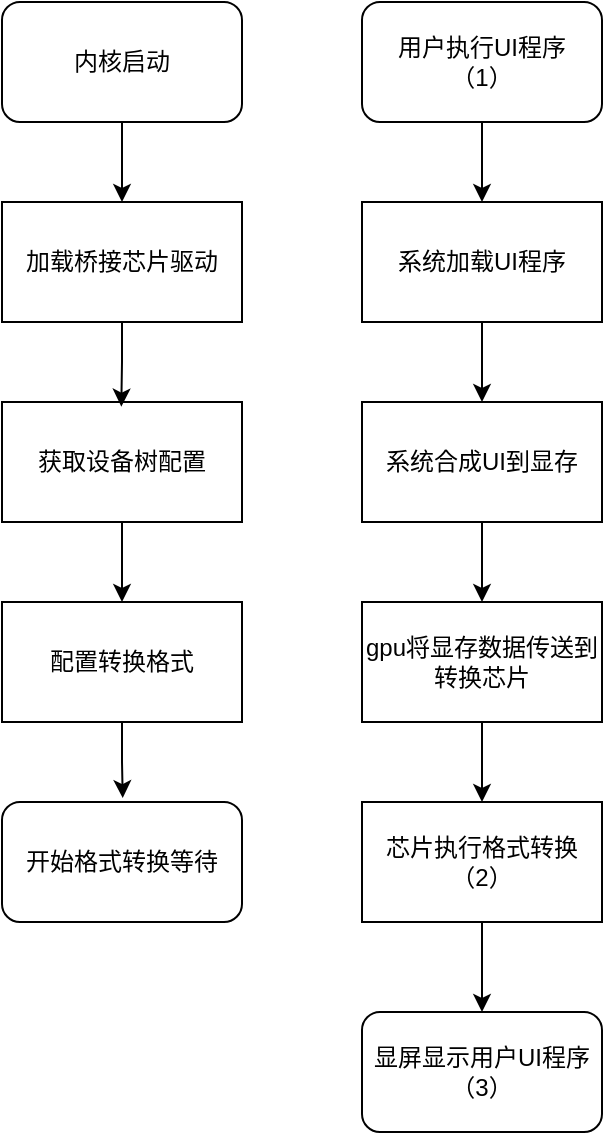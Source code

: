 <mxfile version="26.2.14">
  <diagram name="第 1 页" id="-tWQ4usW-J_mN7STfkLr">
    <mxGraphModel dx="1188" dy="676" grid="1" gridSize="10" guides="1" tooltips="1" connect="1" arrows="1" fold="1" page="1" pageScale="1" pageWidth="827" pageHeight="1169" math="0" shadow="0">
      <root>
        <mxCell id="0" />
        <mxCell id="1" parent="0" />
        <mxCell id="tYLyffzmzPm-s4mIRvQ_-8" style="edgeStyle=orthogonalEdgeStyle;rounded=0;orthogonalLoop=1;jettySize=auto;html=1;entryX=0.5;entryY=0;entryDx=0;entryDy=0;" edge="1" parent="1" source="tYLyffzmzPm-s4mIRvQ_-1" target="tYLyffzmzPm-s4mIRvQ_-2">
          <mxGeometry relative="1" as="geometry" />
        </mxCell>
        <mxCell id="tYLyffzmzPm-s4mIRvQ_-1" value="内核启动" style="rounded=1;whiteSpace=wrap;html=1;" vertex="1" parent="1">
          <mxGeometry x="330" y="20" width="120" height="60" as="geometry" />
        </mxCell>
        <mxCell id="tYLyffzmzPm-s4mIRvQ_-2" value="加载桥接芯片驱动" style="rounded=0;whiteSpace=wrap;html=1;" vertex="1" parent="1">
          <mxGeometry x="330" y="120" width="120" height="60" as="geometry" />
        </mxCell>
        <mxCell id="tYLyffzmzPm-s4mIRvQ_-3" value="开始格式转换等待" style="rounded=1;whiteSpace=wrap;html=1;" vertex="1" parent="1">
          <mxGeometry x="330" y="420" width="120" height="60" as="geometry" />
        </mxCell>
        <mxCell id="tYLyffzmzPm-s4mIRvQ_-18" style="edgeStyle=orthogonalEdgeStyle;rounded=0;orthogonalLoop=1;jettySize=auto;html=1;entryX=0.5;entryY=0;entryDx=0;entryDy=0;" edge="1" parent="1" source="tYLyffzmzPm-s4mIRvQ_-4" target="tYLyffzmzPm-s4mIRvQ_-13">
          <mxGeometry relative="1" as="geometry" />
        </mxCell>
        <mxCell id="tYLyffzmzPm-s4mIRvQ_-4" value="用户执行UI程序&lt;div&gt;（1）&lt;/div&gt;" style="rounded=1;whiteSpace=wrap;html=1;" vertex="1" parent="1">
          <mxGeometry x="510" y="20" width="120" height="60" as="geometry" />
        </mxCell>
        <mxCell id="tYLyffzmzPm-s4mIRvQ_-10" style="edgeStyle=orthogonalEdgeStyle;rounded=0;orthogonalLoop=1;jettySize=auto;html=1;entryX=0.5;entryY=0;entryDx=0;entryDy=0;" edge="1" parent="1" source="tYLyffzmzPm-s4mIRvQ_-5" target="tYLyffzmzPm-s4mIRvQ_-6">
          <mxGeometry relative="1" as="geometry" />
        </mxCell>
        <mxCell id="tYLyffzmzPm-s4mIRvQ_-5" value="获取设备树配置" style="rounded=0;whiteSpace=wrap;html=1;" vertex="1" parent="1">
          <mxGeometry x="330" y="220" width="120" height="60" as="geometry" />
        </mxCell>
        <mxCell id="tYLyffzmzPm-s4mIRvQ_-6" value="配置转换格式" style="rounded=0;whiteSpace=wrap;html=1;" vertex="1" parent="1">
          <mxGeometry x="330" y="320" width="120" height="60" as="geometry" />
        </mxCell>
        <mxCell id="tYLyffzmzPm-s4mIRvQ_-9" style="edgeStyle=orthogonalEdgeStyle;rounded=0;orthogonalLoop=1;jettySize=auto;html=1;exitX=0.5;exitY=1;exitDx=0;exitDy=0;entryX=0.497;entryY=0.039;entryDx=0;entryDy=0;entryPerimeter=0;" edge="1" parent="1" source="tYLyffzmzPm-s4mIRvQ_-2" target="tYLyffzmzPm-s4mIRvQ_-5">
          <mxGeometry relative="1" as="geometry" />
        </mxCell>
        <mxCell id="tYLyffzmzPm-s4mIRvQ_-12" style="edgeStyle=orthogonalEdgeStyle;rounded=0;orthogonalLoop=1;jettySize=auto;html=1;entryX=0.503;entryY=-0.033;entryDx=0;entryDy=0;entryPerimeter=0;" edge="1" parent="1" source="tYLyffzmzPm-s4mIRvQ_-6" target="tYLyffzmzPm-s4mIRvQ_-3">
          <mxGeometry relative="1" as="geometry" />
        </mxCell>
        <mxCell id="tYLyffzmzPm-s4mIRvQ_-19" style="edgeStyle=orthogonalEdgeStyle;rounded=0;orthogonalLoop=1;jettySize=auto;html=1;entryX=0.5;entryY=0;entryDx=0;entryDy=0;" edge="1" parent="1" source="tYLyffzmzPm-s4mIRvQ_-13" target="tYLyffzmzPm-s4mIRvQ_-14">
          <mxGeometry relative="1" as="geometry" />
        </mxCell>
        <mxCell id="tYLyffzmzPm-s4mIRvQ_-13" value="系统加载UI程序" style="rounded=0;whiteSpace=wrap;html=1;" vertex="1" parent="1">
          <mxGeometry x="510" y="120" width="120" height="60" as="geometry" />
        </mxCell>
        <mxCell id="tYLyffzmzPm-s4mIRvQ_-21" style="edgeStyle=orthogonalEdgeStyle;rounded=0;orthogonalLoop=1;jettySize=auto;html=1;entryX=0.5;entryY=0;entryDx=0;entryDy=0;" edge="1" parent="1" source="tYLyffzmzPm-s4mIRvQ_-14" target="tYLyffzmzPm-s4mIRvQ_-15">
          <mxGeometry relative="1" as="geometry" />
        </mxCell>
        <mxCell id="tYLyffzmzPm-s4mIRvQ_-14" value="系统合成UI到显存" style="rounded=0;whiteSpace=wrap;html=1;" vertex="1" parent="1">
          <mxGeometry x="510" y="220" width="120" height="60" as="geometry" />
        </mxCell>
        <mxCell id="tYLyffzmzPm-s4mIRvQ_-22" style="edgeStyle=orthogonalEdgeStyle;rounded=0;orthogonalLoop=1;jettySize=auto;html=1;entryX=0.5;entryY=0;entryDx=0;entryDy=0;" edge="1" parent="1" source="tYLyffzmzPm-s4mIRvQ_-15" target="tYLyffzmzPm-s4mIRvQ_-16">
          <mxGeometry relative="1" as="geometry" />
        </mxCell>
        <mxCell id="tYLyffzmzPm-s4mIRvQ_-15" value="gpu将显存数据传送到转换芯片" style="rounded=0;whiteSpace=wrap;html=1;" vertex="1" parent="1">
          <mxGeometry x="510" y="320" width="120" height="60" as="geometry" />
        </mxCell>
        <mxCell id="tYLyffzmzPm-s4mIRvQ_-25" style="edgeStyle=orthogonalEdgeStyle;rounded=0;orthogonalLoop=1;jettySize=auto;html=1;entryX=0.5;entryY=0;entryDx=0;entryDy=0;" edge="1" parent="1" source="tYLyffzmzPm-s4mIRvQ_-16" target="tYLyffzmzPm-s4mIRvQ_-17">
          <mxGeometry relative="1" as="geometry" />
        </mxCell>
        <mxCell id="tYLyffzmzPm-s4mIRvQ_-16" value="芯片执行格式转换&lt;div&gt;（2）&lt;/div&gt;" style="rounded=0;whiteSpace=wrap;html=1;" vertex="1" parent="1">
          <mxGeometry x="510" y="420" width="120" height="60" as="geometry" />
        </mxCell>
        <mxCell id="tYLyffzmzPm-s4mIRvQ_-17" value="显屏显示用户UI程序&lt;div&gt;（3&lt;span style=&quot;background-color: transparent; color: light-dark(rgb(0, 0, 0), rgb(255, 255, 255));&quot;&gt;）&lt;/span&gt;&lt;/div&gt;" style="rounded=1;whiteSpace=wrap;html=1;" vertex="1" parent="1">
          <mxGeometry x="510" y="525" width="120" height="60" as="geometry" />
        </mxCell>
      </root>
    </mxGraphModel>
  </diagram>
</mxfile>
